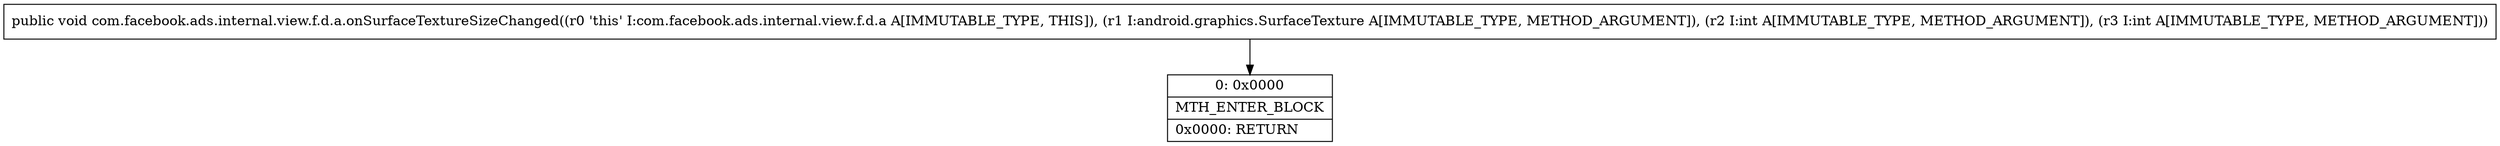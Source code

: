 digraph "CFG forcom.facebook.ads.internal.view.f.d.a.onSurfaceTextureSizeChanged(Landroid\/graphics\/SurfaceTexture;II)V" {
Node_0 [shape=record,label="{0\:\ 0x0000|MTH_ENTER_BLOCK\l|0x0000: RETURN   \l}"];
MethodNode[shape=record,label="{public void com.facebook.ads.internal.view.f.d.a.onSurfaceTextureSizeChanged((r0 'this' I:com.facebook.ads.internal.view.f.d.a A[IMMUTABLE_TYPE, THIS]), (r1 I:android.graphics.SurfaceTexture A[IMMUTABLE_TYPE, METHOD_ARGUMENT]), (r2 I:int A[IMMUTABLE_TYPE, METHOD_ARGUMENT]), (r3 I:int A[IMMUTABLE_TYPE, METHOD_ARGUMENT])) }"];
MethodNode -> Node_0;
}

